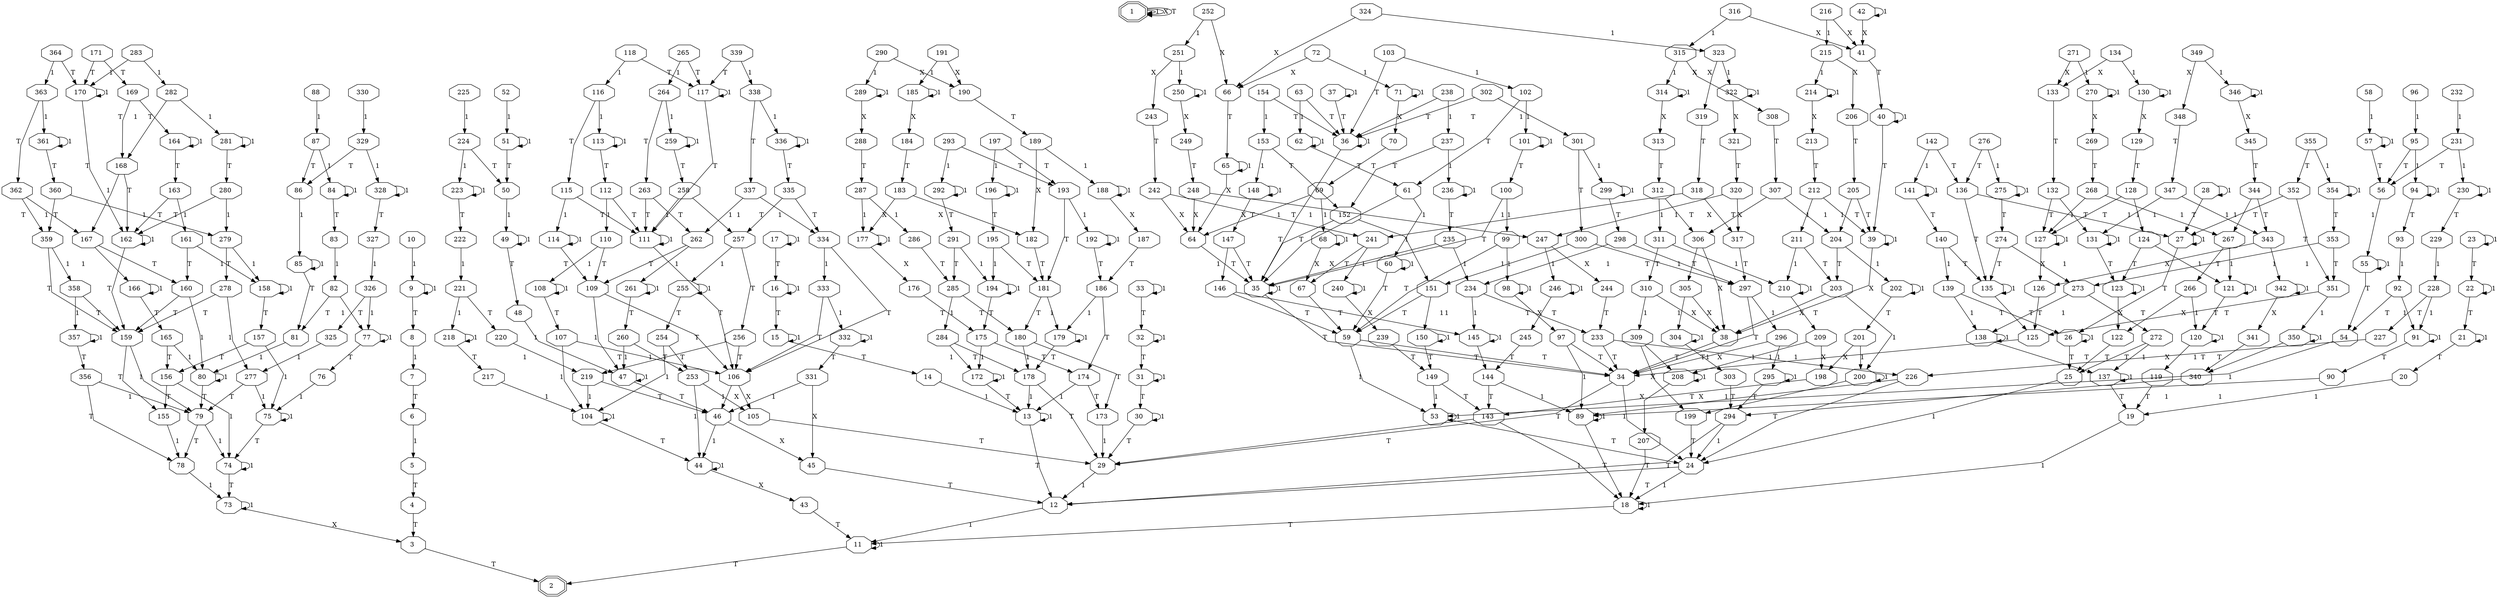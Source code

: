 digraph g
{
graph [ splines = false ] 
1 [shape=doubleoctagon label="1 "]
1 -> 1 [label=1] 
1 -> 1 [label=X] 
1 -> 1 [label=T] 
2 [shape=doubleoctagon label="2 "]
3 [shape=octagon label="3 "]
3 -> 2 [label=T] 
4 [shape=octagon label="4 "]
4 -> 3 [label=T] 
5 [shape=octagon label="5 "]
5 -> 4 [label=T] 
6 [shape=octagon label="6 "]
6 -> 5 [label=1] 
7 [shape=octagon label="7 "]
7 -> 6 [label=T] 
8 [shape=octagon label="8 "]
8 -> 7 [label=1] 
9 [shape=octagon label="9 "]
9 -> 9 [label=1] 
9 -> 8 [label=T] 
10 [shape=octagon label="10 "]
10 -> 9 [label=1] 
11 [shape=octagon label="11 "]
11 -> 11 [label=1] 
11 -> 2 [label=T] 
12 [shape=octagon label="12 "]
12 -> 11 [label=1] 
13 [shape=octagon label="13 "]
13 -> 13 [label=1] 
13 -> 12 [label=T] 
14 [shape=octagon label="14 "]
14 -> 13 [label=1] 
15 [shape=octagon label="15 "]
15 -> 15 [label=1] 
15 -> 14 [label=T] 
16 [shape=octagon label="16 "]
16 -> 16 [label=1] 
16 -> 15 [label=T] 
17 [shape=octagon label="17 "]
17 -> 17 [label=1] 
17 -> 16 [label=T] 
18 [shape=octagon label="18 "]
18 -> 18 [label=1] 
18 -> 11 [label=T] 
19 [shape=octagon label="19 "]
19 -> 18 [label=1] 
20 [shape=octagon label="20 "]
20 -> 19 [label=1] 
21 [shape=octagon label="21 "]
21 -> 21 [label=1] 
21 -> 20 [label=T] 
22 [shape=octagon label="22 "]
22 -> 22 [label=1] 
22 -> 21 [label=T] 
23 [shape=octagon label="23 "]
23 -> 23 [label=1] 
23 -> 22 [label=T] 
24 [shape=octagon label="24 "]
24 -> 18 [label=1] 
24 -> 12 [label=T] 
25 [shape=octagon label="25 "]
25 -> 24 [label=1] 
26 [shape=octagon label="26 "]
26 -> 26 [label=1] 
26 -> 25 [label=T] 
27 [shape=octagon label="27 "]
27 -> 27 [label=1] 
27 -> 26 [label=T] 
28 [shape=octagon label="28 "]
28 -> 28 [label=1] 
28 -> 27 [label=T] 
29 [shape=octagon label="29 "]
29 -> 12 [label=1] 
30 [shape=octagon label="30 "]
30 -> 30 [label=1] 
30 -> 29 [label=T] 
31 [shape=octagon label="31 "]
31 -> 31 [label=1] 
31 -> 30 [label=T] 
32 [shape=octagon label="32 "]
32 -> 32 [label=1] 
32 -> 31 [label=T] 
33 [shape=octagon label="33 "]
33 -> 33 [label=1] 
33 -> 32 [label=T] 
34 [shape=octagon label="34 "]
34 -> 24 [label=1] 
34 -> 29 [label=T] 
35 [shape=octagon label="35 "]
35 -> 35 [label=1] 
35 -> 34 [label=T] 
36 [shape=octagon label="36 "]
36 -> 36 [label=1] 
36 -> 35 [label=T] 
37 [shape=octagon label="37 "]
37 -> 37 [label=1] 
37 -> 36 [label=T] 
38 [shape=octagon label="38 "]
38 -> 34 [label=T] 
39 [shape=octagon label="39 "]
39 -> 39 [label=1] 
39 -> 38 [label=X] 
40 [shape=octagon label="40 "]
40 -> 40 [label=1] 
40 -> 39 [label=T] 
41 [shape=octagon label="41 "]
41 -> 40 [label=T] 
42 [shape=octagon label="42 "]
42 -> 42 [label=1] 
42 -> 41 [label=X] 
43 [shape=octagon label="43 "]
43 -> 11 [label=T] 
44 [shape=octagon label="44 "]
44 -> 44 [label=1] 
44 -> 43 [label=X] 
45 [shape=octagon label="45 "]
45 -> 12 [label=T] 
46 [shape=octagon label="46 "]
46 -> 44 [label=1] 
46 -> 45 [label=X] 
47 [shape=octagon label="47 "]
47 -> 47 [label=1] 
47 -> 46 [label=T] 
48 [shape=octagon label="48 "]
48 -> 47 [label=1] 
49 [shape=octagon label="49 "]
49 -> 49 [label=1] 
49 -> 48 [label=T] 
50 [shape=octagon label="50 "]
50 -> 49 [label=1] 
51 [shape=octagon label="51 "]
51 -> 51 [label=1] 
51 -> 50 [label=T] 
52 [shape=octagon label="52 "]
52 -> 51 [label=1] 
53 [shape=octagon label="53 "]
53 -> 53 [label=1] 
53 -> 24 [label=T] 
54 [shape=octagon label="54 "]
54 -> 53 [label=1] 
55 [shape=octagon label="55 "]
55 -> 55 [label=1] 
55 -> 54 [label=T] 
56 [shape=octagon label="56 "]
56 -> 55 [label=1] 
57 [shape=octagon label="57 "]
57 -> 57 [label=1] 
57 -> 56 [label=T] 
58 [shape=octagon label="58 "]
58 -> 57 [label=1] 
59 [shape=octagon label="59 "]
59 -> 53 [label=1] 
59 -> 34 [label=T] 
60 [shape=octagon label="60 "]
60 -> 60 [label=1] 
60 -> 59 [label=T] 
61 [shape=octagon label="61 "]
61 -> 60 [label=1] 
61 -> 35 [label=T] 
62 [shape=octagon label="62 "]
62 -> 62 [label=1] 
62 -> 61 [label=T] 
63 [shape=octagon label="63 "]
63 -> 62 [label=1] 
63 -> 36 [label=T] 
64 [shape=octagon label="64 "]
64 -> 35 [label=T] 
65 [shape=octagon label="65 "]
65 -> 65 [label=1] 
65 -> 64 [label=X] 
66 [shape=octagon label="66 "]
66 -> 65 [label=T] 
67 [shape=octagon label="67 "]
67 -> 59 [label=T] 
68 [shape=octagon label="68 "]
68 -> 68 [label=1] 
68 -> 67 [label=X] 
69 [shape=octagon label="69 "]
69 -> 68 [label=1] 
69 -> 64 [label=X] 
70 [shape=octagon label="70 "]
70 -> 69 [label=T] 
71 [shape=octagon label="71 "]
71 -> 71 [label=1] 
71 -> 70 [label=X] 
72 [shape=octagon label="72 "]
72 -> 71 [label=1] 
72 -> 66 [label=X] 
73 [shape=octagon label="73 "]
73 -> 73 [label=1] 
73 -> 3 [label=X] 
74 [shape=octagon label="74 "]
74 -> 74 [label=1] 
74 -> 73 [label=T] 
75 [shape=octagon label="75 "]
75 -> 75 [label=1] 
75 -> 74 [label=T] 
76 [shape=octagon label="76 "]
76 -> 75 [label=1] 
77 [shape=octagon label="77 "]
77 -> 77 [label=1] 
77 -> 76 [label=T] 
78 [shape=octagon label="78 "]
78 -> 73 [label=1] 
79 [shape=octagon label="79 "]
79 -> 74 [label=1] 
79 -> 78 [label=T] 
80 [shape=octagon label="80 "]
80 -> 80 [label=1] 
80 -> 79 [label=T] 
81 [shape=octagon label="81 "]
81 -> 80 [label=1] 
82 [shape=octagon label="82 "]
82 -> 77 [label=1] 
82 -> 81 [label=T] 
83 [shape=octagon label="83 "]
83 -> 82 [label=1] 
84 [shape=octagon label="84 "]
84 -> 84 [label=1] 
84 -> 83 [label=T] 
85 [shape=octagon label="85 "]
85 -> 85 [label=1] 
85 -> 81 [label=T] 
86 [shape=octagon label="86 "]
86 -> 85 [label=1] 
87 [shape=octagon label="87 "]
87 -> 84 [label=1] 
87 -> 86 [label=T] 
88 [shape=octagon label="88 "]
88 -> 87 [label=1] 
89 [shape=octagon label="89 "]
89 -> 89 [label=1] 
89 -> 18 [label=T] 
90 [shape=octagon label="90 "]
90 -> 89 [label=1] 
91 [shape=octagon label="91 "]
91 -> 91 [label=1] 
91 -> 90 [label=T] 
92 [shape=octagon label="92 "]
92 -> 91 [label=1] 
92 -> 54 [label=T] 
93 [shape=octagon label="93 "]
93 -> 92 [label=1] 
94 [shape=octagon label="94 "]
94 -> 94 [label=1] 
94 -> 93 [label=T] 
95 [shape=octagon label="95 "]
95 -> 94 [label=1] 
95 -> 56 [label=T] 
96 [shape=octagon label="96 "]
96 -> 95 [label=1] 
97 [shape=octagon label="97 "]
97 -> 89 [label=1] 
97 -> 34 [label=T] 
98 [shape=octagon label="98 "]
98 -> 98 [label=1] 
98 -> 97 [label=T] 
99 [shape=octagon label="99 "]
99 -> 98 [label=1] 
99 -> 59 [label=T] 
100 [shape=octagon label="100 "]
100 -> 99 [label=1] 
100 -> 35 [label=T] 
101 [shape=octagon label="101 "]
101 -> 101 [label=1] 
101 -> 100 [label=T] 
102 [shape=octagon label="102 "]
102 -> 101 [label=1] 
102 -> 61 [label=T] 
103 [shape=octagon label="103 "]
103 -> 102 [label=1] 
103 -> 36 [label=T] 
104 [shape=octagon label="104 "]
104 -> 104 [label=1] 
104 -> 44 [label=T] 
105 [shape=octagon label="105 "]
105 -> 29 [label=T] 
106 [shape=octagon label="106 "]
106 -> 46 [label=1] 
106 -> 105 [label=X] 
107 [shape=octagon label="107 "]
107 -> 104 [label=1] 
107 -> 106 [label=T] 
108 [shape=octagon label="108 "]
108 -> 108 [label=1] 
108 -> 107 [label=T] 
109 [shape=octagon label="109 "]
109 -> 47 [label=1] 
109 -> 106 [label=T] 
110 [shape=octagon label="110 "]
110 -> 108 [label=1] 
110 -> 109 [label=T] 
111 [shape=octagon label="111 "]
111 -> 111 [label=1] 
111 -> 106 [label=T] 
112 [shape=octagon label="112 "]
112 -> 110 [label=1] 
112 -> 111 [label=T] 
113 [shape=octagon label="113 "]
113 -> 113 [label=1] 
113 -> 112 [label=T] 
114 [shape=octagon label="114 "]
114 -> 114 [label=1] 
114 -> 109 [label=T] 
115 [shape=octagon label="115 "]
115 -> 114 [label=1] 
115 -> 111 [label=T] 
116 [shape=octagon label="116 "]
116 -> 113 [label=1] 
116 -> 115 [label=T] 
117 [shape=octagon label="117 "]
117 -> 117 [label=1] 
117 -> 111 [label=T] 
118 [shape=octagon label="118 "]
118 -> 116 [label=1] 
118 -> 117 [label=T] 
119 [shape=octagon label="119 "]
119 -> 19 [label=T] 
120 [shape=octagon label="120 "]
120 -> 120 [label=1] 
120 -> 119 [label=X] 
121 [shape=octagon label="121 "]
121 -> 121 [label=1] 
121 -> 120 [label=T] 
122 [shape=octagon label="122 "]
122 -> 25 [label=T] 
123 [shape=octagon label="123 "]
123 -> 123 [label=1] 
123 -> 122 [label=X] 
124 [shape=octagon label="124 "]
124 -> 121 [label=1] 
124 -> 123 [label=T] 
125 [shape=octagon label="125 "]
125 -> 34 [label=1] 
126 [shape=octagon label="126 "]
126 -> 125 [label=T] 
127 [shape=octagon label="127 "]
127 -> 127 [label=1] 
127 -> 126 [label=X] 
128 [shape=octagon label="128 "]
128 -> 124 [label=1] 
128 -> 127 [label=T] 
129 [shape=octagon label="129 "]
129 -> 128 [label=T] 
130 [shape=octagon label="130 "]
130 -> 130 [label=1] 
130 -> 129 [label=X] 
131 [shape=octagon label="131 "]
131 -> 131 [label=1] 
131 -> 123 [label=T] 
132 [shape=octagon label="132 "]
132 -> 131 [label=1] 
132 -> 127 [label=T] 
133 [shape=octagon label="133 "]
133 -> 132 [label=T] 
134 [shape=octagon label="134 "]
134 -> 130 [label=1] 
134 -> 133 [label=X] 
135 [shape=octagon label="135 "]
135 -> 135 [label=1] 
135 -> 125 [label=T] 
136 [shape=octagon label="136 "]
136 -> 27 [label=1] 
136 -> 135 [label=T] 
137 [shape=octagon label="137 "]
137 -> 137 [label=1] 
137 -> 19 [label=T] 
138 [shape=octagon label="138 "]
138 -> 138 [label=1] 
138 -> 137 [label=T] 
139 [shape=octagon label="139 "]
139 -> 138 [label=1] 
139 -> 26 [label=T] 
140 [shape=octagon label="140 "]
140 -> 139 [label=1] 
140 -> 135 [label=T] 
141 [shape=octagon label="141 "]
141 -> 141 [label=1] 
141 -> 140 [label=T] 
142 [shape=octagon label="142 "]
142 -> 141 [label=1] 
142 -> 136 [label=T] 
143 [shape=octagon label="143 "]
143 -> 18 [label=1] 
143 -> 29 [label=T] 
144 [shape=octagon label="144 "]
144 -> 89 [label=1] 
144 -> 143 [label=T] 
145 [shape=octagon label="145 "]
145 -> 145 [label=1] 
145 -> 144 [label=T] 
146 [shape=octagon label="146 "]
146 -> 145 [label=1] 
146 -> 59 [label=T] 
147 [shape=octagon label="147 "]
147 -> 146 [label=1] 
147 -> 35 [label=T] 
148 [shape=octagon label="148 "]
148 -> 148 [label=1] 
148 -> 147 [label=T] 
149 [shape=octagon label="149 "]
149 -> 53 [label=1] 
149 -> 143 [label=T] 
150 [shape=octagon label="150 "]
150 -> 150 [label=1] 
150 -> 149 [label=T] 
151 [shape=octagon label="151 "]
151 -> 150 [label=1] 
151 -> 59 [label=T] 
152 [shape=octagon label="152 "]
152 -> 151 [label=1] 
152 -> 35 [label=T] 
153 [shape=octagon label="153 "]
153 -> 148 [label=1] 
153 -> 152 [label=T] 
154 [shape=octagon label="154 "]
154 -> 153 [label=1] 
154 -> 36 [label=T] 
155 [shape=octagon label="155 "]
155 -> 78 [label=1] 
156 [shape=octagon label="156 "]
156 -> 74 [label=1] 
156 -> 155 [label=T] 
157 [shape=octagon label="157 "]
157 -> 75 [label=1] 
157 -> 156 [label=T] 
158 [shape=octagon label="158 "]
158 -> 158 [label=1] 
158 -> 157 [label=T] 
159 [shape=octagon label="159 "]
159 -> 79 [label=1] 
159 -> 155 [label=T] 
160 [shape=octagon label="160 "]
160 -> 80 [label=1] 
160 -> 159 [label=T] 
161 [shape=octagon label="161 "]
161 -> 158 [label=1] 
161 -> 160 [label=T] 
162 [shape=octagon label="162 "]
162 -> 162 [label=1] 
162 -> 159 [label=T] 
163 [shape=octagon label="163 "]
163 -> 161 [label=1] 
163 -> 162 [label=T] 
164 [shape=octagon label="164 "]
164 -> 164 [label=1] 
164 -> 163 [label=T] 
165 [shape=octagon label="165 "]
165 -> 80 [label=1] 
165 -> 156 [label=T] 
166 [shape=octagon label="166 "]
166 -> 166 [label=1] 
166 -> 165 [label=T] 
167 [shape=octagon label="167 "]
167 -> 166 [label=1] 
167 -> 160 [label=T] 
168 [shape=octagon label="168 "]
168 -> 167 [label=1] 
168 -> 162 [label=T] 
169 [shape=octagon label="169 "]
169 -> 164 [label=1] 
169 -> 168 [label=T] 
170 [shape=octagon label="170 "]
170 -> 170 [label=1] 
170 -> 162 [label=T] 
171 [shape=octagon label="171 "]
171 -> 169 [label=1] 
171 -> 170 [label=T] 
172 [shape=octagon label="172 "]
172 -> 172 [label=1] 
172 -> 13 [label=T] 
173 [shape=octagon label="173 "]
173 -> 29 [label=1] 
174 [shape=octagon label="174 "]
174 -> 13 [label=1] 
174 -> 173 [label=T] 
175 [shape=octagon label="175 "]
175 -> 172 [label=1] 
175 -> 174 [label=T] 
176 [shape=octagon label="176 "]
176 -> 175 [label=T] 
177 [shape=octagon label="177 "]
177 -> 177 [label=1] 
177 -> 176 [label=X] 
178 [shape=octagon label="178 "]
178 -> 13 [label=1] 
178 -> 29 [label=T] 
179 [shape=octagon label="179 "]
179 -> 179 [label=1] 
179 -> 178 [label=T] 
180 [shape=octagon label="180 "]
180 -> 178 [label=1] 
180 -> 173 [label=T] 
181 [shape=octagon label="181 "]
181 -> 179 [label=1] 
181 -> 180 [label=T] 
182 [shape=octagon label="182 "]
182 -> 181 [label=T] 
183 [shape=octagon label="183 "]
183 -> 177 [label=1] 
183 -> 182 [label=X] 
184 [shape=octagon label="184 "]
184 -> 183 [label=T] 
185 [shape=octagon label="185 "]
185 -> 185 [label=1] 
185 -> 184 [label=X] 
186 [shape=octagon label="186 "]
186 -> 179 [label=1] 
186 -> 174 [label=T] 
187 [shape=octagon label="187 "]
187 -> 186 [label=T] 
188 [shape=octagon label="188 "]
188 -> 188 [label=1] 
188 -> 187 [label=X] 
189 [shape=octagon label="189 "]
189 -> 188 [label=1] 
189 -> 182 [label=X] 
190 [shape=octagon label="190 "]
190 -> 189 [label=T] 
191 [shape=octagon label="191 "]
191 -> 185 [label=1] 
191 -> 190 [label=X] 
192 [shape=octagon label="192 "]
192 -> 192 [label=1] 
192 -> 186 [label=T] 
193 [shape=octagon label="193 "]
193 -> 192 [label=1] 
193 -> 181 [label=T] 
194 [shape=octagon label="194 "]
194 -> 194 [label=1] 
194 -> 175 [label=T] 
195 [shape=octagon label="195 "]
195 -> 194 [label=1] 
195 -> 181 [label=T] 
196 [shape=octagon label="196 "]
196 -> 196 [label=1] 
196 -> 195 [label=T] 
197 [shape=octagon label="197 "]
197 -> 196 [label=1] 
197 -> 193 [label=T] 
198 [shape=octagon label="198 "]
198 -> 143 [label=T] 
199 [shape=octagon label="199 "]
199 -> 24 [label=T] 
200 [shape=octagon label="200 "]
200 -> 200 [label=1] 
200 -> 199 [label=X] 
201 [shape=octagon label="201 "]
201 -> 200 [label=1] 
201 -> 198 [label=X] 
202 [shape=octagon label="202 "]
202 -> 202 [label=1] 
202 -> 201 [label=T] 
203 [shape=octagon label="203 "]
203 -> 200 [label=1] 
203 -> 38 [label=X] 
204 [shape=octagon label="204 "]
204 -> 202 [label=1] 
204 -> 203 [label=T] 
205 [shape=octagon label="205 "]
205 -> 204 [label=1] 
205 -> 39 [label=T] 
206 [shape=octagon label="206 "]
206 -> 205 [label=T] 
207 [shape=octagon label="207 "]
207 -> 18 [label=T] 
208 [shape=octagon label="208 "]
208 -> 208 [label=1] 
208 -> 207 [label=X] 
209 [shape=octagon label="209 "]
209 -> 208 [label=1] 
209 -> 198 [label=X] 
210 [shape=octagon label="210 "]
210 -> 210 [label=1] 
210 -> 209 [label=T] 
211 [shape=octagon label="211 "]
211 -> 210 [label=1] 
211 -> 203 [label=T] 
212 [shape=octagon label="212 "]
212 -> 211 [label=1] 
212 -> 39 [label=T] 
213 [shape=octagon label="213 "]
213 -> 212 [label=T] 
214 [shape=octagon label="214 "]
214 -> 214 [label=1] 
214 -> 213 [label=X] 
215 [shape=octagon label="215 "]
215 -> 214 [label=1] 
215 -> 206 [label=X] 
216 [shape=octagon label="216 "]
216 -> 215 [label=1] 
216 -> 41 [label=X] 
217 [shape=octagon label="217 "]
217 -> 104 [label=1] 
218 [shape=octagon label="218 "]
218 -> 218 [label=1] 
218 -> 217 [label=T] 
219 [shape=octagon label="219 "]
219 -> 104 [label=1] 
219 -> 46 [label=T] 
220 [shape=octagon label="220 "]
220 -> 219 [label=1] 
221 [shape=octagon label="221 "]
221 -> 218 [label=1] 
221 -> 220 [label=T] 
222 [shape=octagon label="222 "]
222 -> 221 [label=1] 
223 [shape=octagon label="223 "]
223 -> 223 [label=1] 
223 -> 222 [label=T] 
224 [shape=octagon label="224 "]
224 -> 223 [label=1] 
224 -> 50 [label=T] 
225 [shape=octagon label="225 "]
225 -> 224 [label=1] 
226 [shape=octagon label="226 "]
226 -> 89 [label=1] 
226 -> 24 [label=T] 
227 [shape=octagon label="227 "]
227 -> 226 [label=1] 
228 [shape=octagon label="228 "]
228 -> 91 [label=1] 
228 -> 227 [label=T] 
229 [shape=octagon label="229 "]
229 -> 228 [label=1] 
230 [shape=octagon label="230 "]
230 -> 230 [label=1] 
230 -> 229 [label=T] 
231 [shape=octagon label="231 "]
231 -> 230 [label=1] 
231 -> 56 [label=T] 
232 [shape=octagon label="232 "]
232 -> 231 [label=1] 
233 [shape=octagon label="233 "]
233 -> 226 [label=1] 
233 -> 34 [label=T] 
234 [shape=octagon label="234 "]
234 -> 145 [label=1] 
234 -> 233 [label=T] 
235 [shape=octagon label="235 "]
235 -> 234 [label=1] 
235 -> 35 [label=T] 
236 [shape=octagon label="236 "]
236 -> 236 [label=1] 
236 -> 235 [label=T] 
237 [shape=octagon label="237 "]
237 -> 236 [label=1] 
237 -> 152 [label=T] 
238 [shape=octagon label="238 "]
238 -> 237 [label=1] 
238 -> 36 [label=T] 
239 [shape=octagon label="239 "]
239 -> 149 [label=T] 
240 [shape=octagon label="240 "]
240 -> 240 [label=1] 
240 -> 239 [label=X] 
241 [shape=octagon label="241 "]
241 -> 240 [label=1] 
241 -> 67 [label=X] 
242 [shape=octagon label="242 "]
242 -> 241 [label=1] 
242 -> 64 [label=X] 
243 [shape=octagon label="243 "]
243 -> 242 [label=T] 
244 [shape=octagon label="244 "]
244 -> 233 [label=T] 
245 [shape=octagon label="245 "]
245 -> 144 [label=T] 
246 [shape=octagon label="246 "]
246 -> 246 [label=1] 
246 -> 245 [label=X] 
247 [shape=octagon label="247 "]
247 -> 246 [label=1] 
247 -> 244 [label=X] 
248 [shape=octagon label="248 "]
248 -> 247 [label=1] 
248 -> 64 [label=X] 
249 [shape=octagon label="249 "]
249 -> 248 [label=T] 
250 [shape=octagon label="250 "]
250 -> 250 [label=1] 
250 -> 249 [label=X] 
251 [shape=octagon label="251 "]
251 -> 250 [label=1] 
251 -> 243 [label=X] 
252 [shape=octagon label="252 "]
252 -> 251 [label=1] 
252 -> 66 [label=X] 
253 [shape=octagon label="253 "]
253 -> 44 [label=1] 
253 -> 105 [label=X] 
254 [shape=octagon label="254 "]
254 -> 104 [label=1] 
254 -> 253 [label=T] 
255 [shape=octagon label="255 "]
255 -> 255 [label=1] 
255 -> 254 [label=T] 
256 [shape=octagon label="256 "]
256 -> 219 [label=1] 
256 -> 106 [label=T] 
257 [shape=octagon label="257 "]
257 -> 255 [label=1] 
257 -> 256 [label=T] 
258 [shape=octagon label="258 "]
258 -> 257 [label=1] 
258 -> 111 [label=T] 
259 [shape=octagon label="259 "]
259 -> 259 [label=1] 
259 -> 258 [label=T] 
260 [shape=octagon label="260 "]
260 -> 47 [label=1] 
260 -> 253 [label=T] 
261 [shape=octagon label="261 "]
261 -> 261 [label=1] 
261 -> 260 [label=T] 
262 [shape=octagon label="262 "]
262 -> 261 [label=1] 
262 -> 109 [label=T] 
263 [shape=octagon label="263 "]
263 -> 262 [label=1] 
263 -> 111 [label=T] 
264 [shape=octagon label="264 "]
264 -> 259 [label=1] 
264 -> 263 [label=T] 
265 [shape=octagon label="265 "]
265 -> 264 [label=1] 
265 -> 117 [label=T] 
266 [shape=octagon label="266 "]
266 -> 120 [label=1] 
266 -> 122 [label=X] 
267 [shape=octagon label="267 "]
267 -> 121 [label=1] 
267 -> 266 [label=T] 
268 [shape=octagon label="268 "]
268 -> 267 [label=1] 
268 -> 127 [label=T] 
269 [shape=octagon label="269 "]
269 -> 268 [label=T] 
270 [shape=octagon label="270 "]
270 -> 270 [label=1] 
270 -> 269 [label=X] 
271 [shape=octagon label="271 "]
271 -> 270 [label=1] 
271 -> 133 [label=X] 
272 [shape=octagon label="272 "]
272 -> 137 [label=1] 
272 -> 25 [label=T] 
273 [shape=octagon label="273 "]
273 -> 138 [label=1] 
273 -> 272 [label=T] 
274 [shape=octagon label="274 "]
274 -> 273 [label=1] 
274 -> 135 [label=T] 
275 [shape=octagon label="275 "]
275 -> 275 [label=1] 
275 -> 274 [label=T] 
276 [shape=octagon label="276 "]
276 -> 275 [label=1] 
276 -> 136 [label=T] 
277 [shape=octagon label="277 "]
277 -> 75 [label=1] 
277 -> 79 [label=T] 
278 [shape=octagon label="278 "]
278 -> 277 [label=1] 
278 -> 159 [label=T] 
279 [shape=octagon label="279 "]
279 -> 158 [label=1] 
279 -> 278 [label=T] 
280 [shape=octagon label="280 "]
280 -> 279 [label=1] 
280 -> 162 [label=T] 
281 [shape=octagon label="281 "]
281 -> 281 [label=1] 
281 -> 280 [label=T] 
282 [shape=octagon label="282 "]
282 -> 281 [label=1] 
282 -> 168 [label=T] 
283 [shape=octagon label="283 "]
283 -> 282 [label=1] 
283 -> 170 [label=T] 
284 [shape=octagon label="284 "]
284 -> 172 [label=1] 
284 -> 178 [label=T] 
285 [shape=octagon label="285 "]
285 -> 284 [label=1] 
285 -> 180 [label=T] 
286 [shape=octagon label="286 "]
286 -> 285 [label=T] 
287 [shape=octagon label="287 "]
287 -> 177 [label=1] 
287 -> 286 [label=X] 
288 [shape=octagon label="288 "]
288 -> 287 [label=T] 
289 [shape=octagon label="289 "]
289 -> 289 [label=1] 
289 -> 288 [label=X] 
290 [shape=octagon label="290 "]
290 -> 289 [label=1] 
290 -> 190 [label=X] 
291 [shape=octagon label="291 "]
291 -> 194 [label=1] 
291 -> 285 [label=T] 
292 [shape=octagon label="292 "]
292 -> 292 [label=1] 
292 -> 291 [label=T] 
293 [shape=octagon label="293 "]
293 -> 292 [label=1] 
293 -> 193 [label=T] 
294 [shape=octagon label="294 "]
294 -> 24 [label=1] 
294 -> 12 [label=T] 
295 [shape=octagon label="295 "]
295 -> 295 [label=1] 
295 -> 294 [label=T] 
296 [shape=octagon label="296 "]
296 -> 295 [label=1] 
296 -> 34 [label=T] 
297 [shape=octagon label="297 "]
297 -> 296 [label=1] 
297 -> 34 [label=T] 
298 [shape=octagon label="298 "]
298 -> 234 [label=1] 
298 -> 297 [label=T] 
299 [shape=octagon label="299 "]
299 -> 299 [label=1] 
299 -> 298 [label=T] 
300 [shape=octagon label="300 "]
300 -> 151 [label=1] 
300 -> 297 [label=T] 
301 [shape=octagon label="301 "]
301 -> 299 [label=1] 
301 -> 300 [label=T] 
302 [shape=octagon label="302 "]
302 -> 301 [label=1] 
302 -> 36 [label=T] 
303 [shape=octagon label="303 "]
303 -> 294 [label=T] 
304 [shape=octagon label="304 "]
304 -> 304 [label=1] 
304 -> 303 [label=X] 
305 [shape=octagon label="305 "]
305 -> 304 [label=1] 
305 -> 38 [label=X] 
306 [shape=octagon label="306 "]
306 -> 305 [label=1] 
306 -> 38 [label=X] 
307 [shape=octagon label="307 "]
307 -> 204 [label=1] 
307 -> 306 [label=T] 
308 [shape=octagon label="308 "]
308 -> 307 [label=T] 
309 [shape=octagon label="309 "]
309 -> 208 [label=1] 
309 -> 199 [label=X] 
310 [shape=octagon label="310 "]
310 -> 309 [label=1] 
310 -> 38 [label=X] 
311 [shape=octagon label="311 "]
311 -> 210 [label=1] 
311 -> 310 [label=T] 
312 [shape=octagon label="312 "]
312 -> 311 [label=1] 
312 -> 306 [label=T] 
313 [shape=octagon label="313 "]
313 -> 312 [label=T] 
314 [shape=octagon label="314 "]
314 -> 314 [label=1] 
314 -> 313 [label=X] 
315 [shape=octagon label="315 "]
315 -> 314 [label=1] 
315 -> 308 [label=X] 
316 [shape=octagon label="316 "]
316 -> 315 [label=1] 
316 -> 41 [label=X] 
317 [shape=octagon label="317 "]
317 -> 297 [label=T] 
318 [shape=octagon label="318 "]
318 -> 241 [label=1] 
318 -> 317 [label=X] 
319 [shape=octagon label="319 "]
319 -> 318 [label=T] 
320 [shape=octagon label="320 "]
320 -> 247 [label=1] 
320 -> 317 [label=X] 
321 [shape=octagon label="321 "]
321 -> 320 [label=T] 
322 [shape=octagon label="322 "]
322 -> 322 [label=1] 
322 -> 321 [label=X] 
323 [shape=octagon label="323 "]
323 -> 322 [label=1] 
323 -> 319 [label=X] 
324 [shape=octagon label="324 "]
324 -> 323 [label=1] 
324 -> 66 [label=X] 
325 [shape=octagon label="325 "]
325 -> 277 [label=1] 
326 [shape=octagon label="326 "]
326 -> 77 [label=1] 
326 -> 325 [label=T] 
327 [shape=octagon label="327 "]
327 -> 326 [label=1] 
328 [shape=octagon label="328 "]
328 -> 328 [label=1] 
328 -> 327 [label=T] 
329 [shape=octagon label="329 "]
329 -> 328 [label=1] 
329 -> 86 [label=T] 
330 [shape=octagon label="330 "]
330 -> 329 [label=1] 
331 [shape=octagon label="331 "]
331 -> 46 [label=1] 
331 -> 45 [label=X] 
332 [shape=octagon label="332 "]
332 -> 332 [label=1] 
332 -> 331 [label=T] 
333 [shape=octagon label="333 "]
333 -> 332 [label=1] 
333 -> 106 [label=T] 
334 [shape=octagon label="334 "]
334 -> 333 [label=1] 
334 -> 106 [label=T] 
335 [shape=octagon label="335 "]
335 -> 257 [label=1] 
335 -> 334 [label=T] 
336 [shape=octagon label="336 "]
336 -> 336 [label=1] 
336 -> 335 [label=T] 
337 [shape=octagon label="337 "]
337 -> 262 [label=1] 
337 -> 334 [label=T] 
338 [shape=octagon label="338 "]
338 -> 336 [label=1] 
338 -> 337 [label=T] 
339 [shape=octagon label="339 "]
339 -> 338 [label=1] 
339 -> 117 [label=T] 
340 [shape=octagon label="340 "]
340 -> 294 [label=1] 
341 [shape=octagon label="341 "]
341 -> 340 [label=T] 
342 [shape=octagon label="342 "]
342 -> 342 [label=1] 
342 -> 341 [label=X] 
343 [shape=octagon label="343 "]
343 -> 342 [label=1] 
343 -> 126 [label=X] 
344 [shape=octagon label="344 "]
344 -> 267 [label=1] 
344 -> 343 [label=T] 
345 [shape=octagon label="345 "]
345 -> 344 [label=T] 
346 [shape=octagon label="346 "]
346 -> 346 [label=1] 
346 -> 345 [label=X] 
347 [shape=octagon label="347 "]
347 -> 131 [label=1] 
347 -> 343 [label=T] 
348 [shape=octagon label="348 "]
348 -> 347 [label=T] 
349 [shape=octagon label="349 "]
349 -> 346 [label=1] 
349 -> 348 [label=X] 
350 [shape=octagon label="350 "]
350 -> 350 [label=1] 
350 -> 340 [label=T] 
351 [shape=octagon label="351 "]
351 -> 350 [label=1] 
351 -> 125 [label=T] 
352 [shape=octagon label="352 "]
352 -> 27 [label=1] 
352 -> 351 [label=T] 
353 [shape=octagon label="353 "]
353 -> 273 [label=1] 
353 -> 351 [label=T] 
354 [shape=octagon label="354 "]
354 -> 354 [label=1] 
354 -> 353 [label=T] 
355 [shape=octagon label="355 "]
355 -> 354 [label=1] 
355 -> 352 [label=T] 
356 [shape=octagon label="356 "]
356 -> 79 [label=1] 
356 -> 78 [label=T] 
357 [shape=octagon label="357 "]
357 -> 357 [label=1] 
357 -> 356 [label=T] 
358 [shape=octagon label="358 "]
358 -> 357 [label=1] 
358 -> 159 [label=T] 
359 [shape=octagon label="359 "]
359 -> 358 [label=1] 
359 -> 159 [label=T] 
360 [shape=octagon label="360 "]
360 -> 279 [label=1] 
360 -> 359 [label=T] 
361 [shape=octagon label="361 "]
361 -> 361 [label=1] 
361 -> 360 [label=T] 
362 [shape=octagon label="362 "]
362 -> 167 [label=1] 
362 -> 359 [label=T] 
363 [shape=octagon label="363 "]
363 -> 361 [label=1] 
363 -> 362 [label=T] 
364 [shape=octagon label="364 "]
364 -> 363 [label=1] 
364 -> 170 [label=T] 
}
